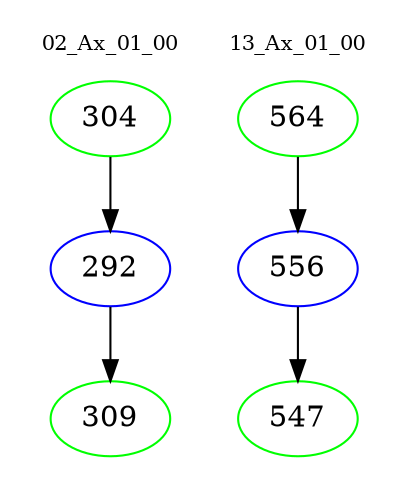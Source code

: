 digraph{
subgraph cluster_0 {
color = white
label = "02_Ax_01_00";
fontsize=10;
T0_304 [label="304", color="green"]
T0_304 -> T0_292 [color="black"]
T0_292 [label="292", color="blue"]
T0_292 -> T0_309 [color="black"]
T0_309 [label="309", color="green"]
}
subgraph cluster_1 {
color = white
label = "13_Ax_01_00";
fontsize=10;
T1_564 [label="564", color="green"]
T1_564 -> T1_556 [color="black"]
T1_556 [label="556", color="blue"]
T1_556 -> T1_547 [color="black"]
T1_547 [label="547", color="green"]
}
}
